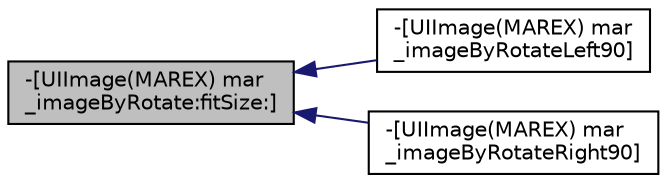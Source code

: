 digraph "-[UIImage(MAREX) mar_imageByRotate:fitSize:]"
{
  edge [fontname="Helvetica",fontsize="10",labelfontname="Helvetica",labelfontsize="10"];
  node [fontname="Helvetica",fontsize="10",shape=record];
  rankdir="LR";
  Node76 [label="-[UIImage(MAREX) mar\l_imageByRotate:fitSize:]",height=0.2,width=0.4,color="black", fillcolor="grey75", style="filled", fontcolor="black"];
  Node76 -> Node77 [dir="back",color="midnightblue",fontsize="10",style="solid",fontname="Helvetica"];
  Node77 [label="-[UIImage(MAREX) mar\l_imageByRotateLeft90]",height=0.2,width=0.4,color="black", fillcolor="white", style="filled",URL="$category_u_i_image_07_m_a_r_e_x_08.html#ae0b14ff942eb84cd3b6de64367580f2f"];
  Node76 -> Node78 [dir="back",color="midnightblue",fontsize="10",style="solid",fontname="Helvetica"];
  Node78 [label="-[UIImage(MAREX) mar\l_imageByRotateRight90]",height=0.2,width=0.4,color="black", fillcolor="white", style="filled",URL="$category_u_i_image_07_m_a_r_e_x_08.html#a01724eeadd53e5d8530d90dcfa93a82e"];
}

